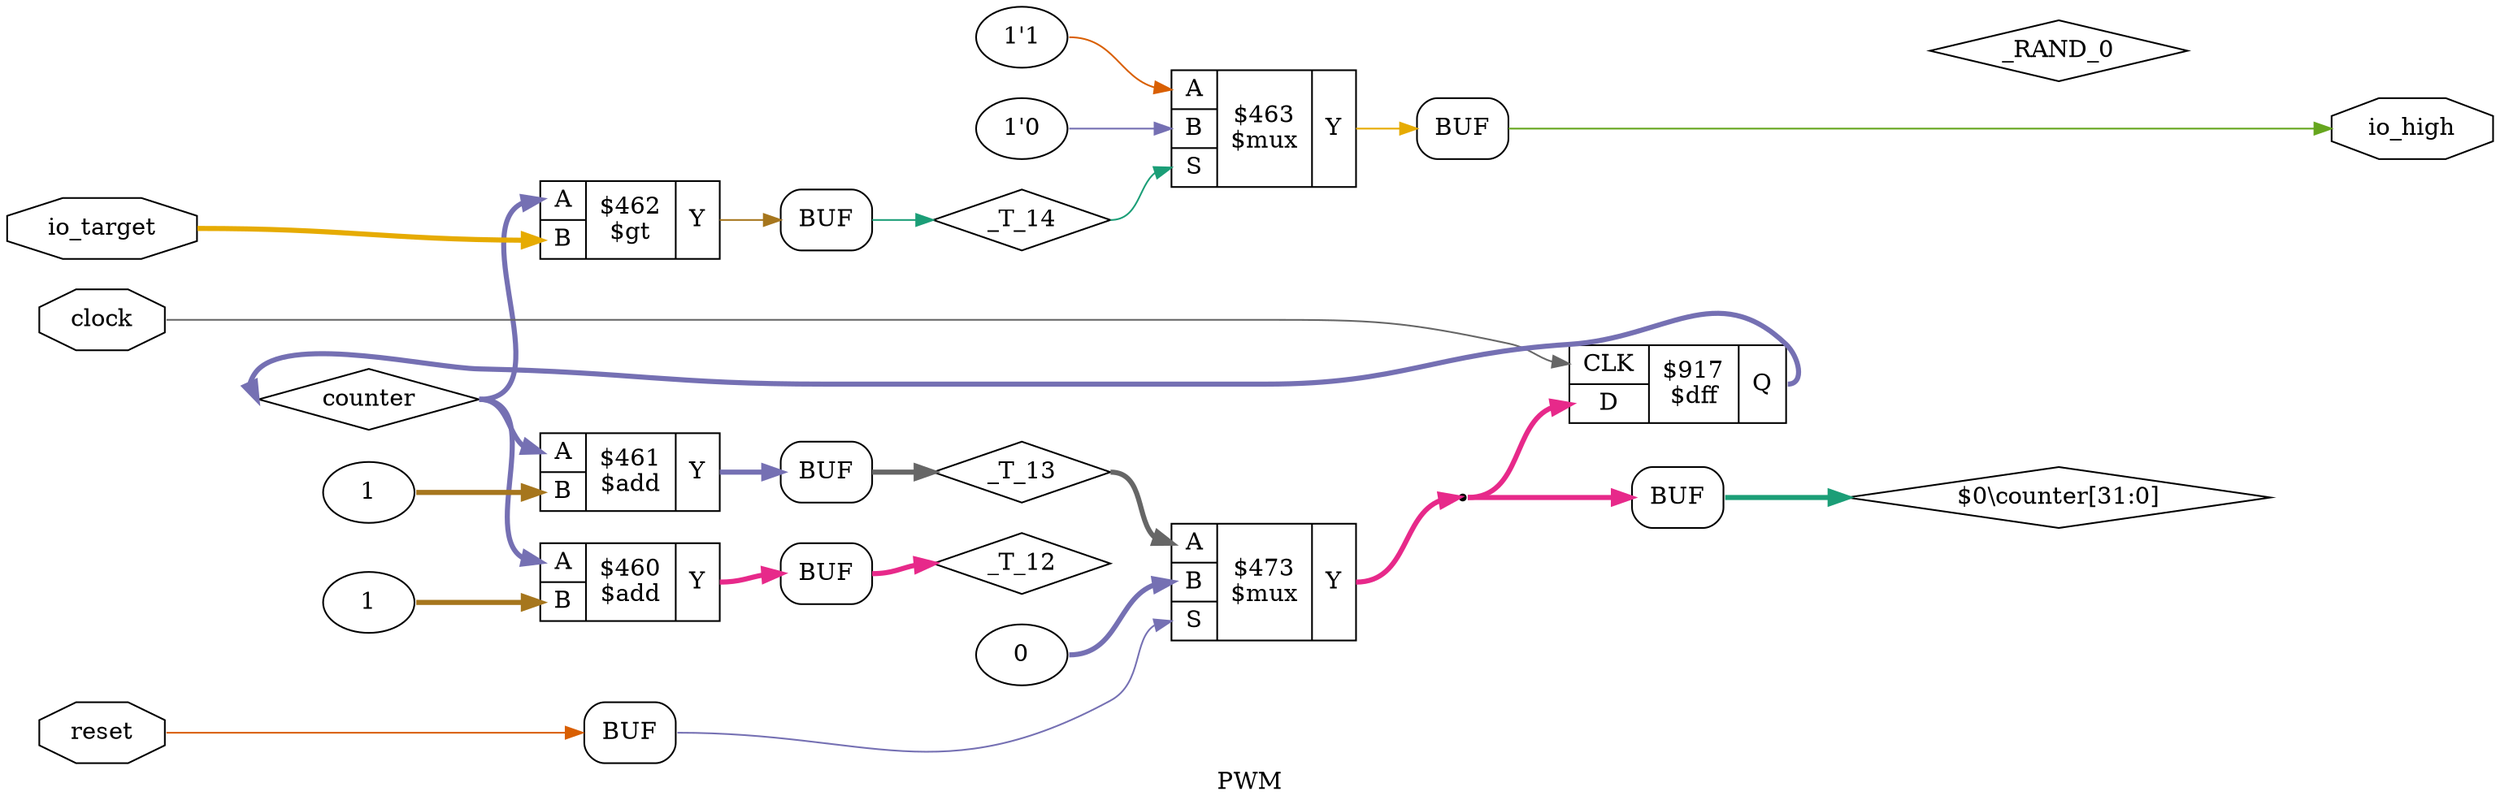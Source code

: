 digraph "PWM" {
label="PWM";
rankdir="LR";
remincross=true;
n8 [ shape=diamond, label="_T_14", color="black", fontcolor="black" ];
n9 [ shape=diamond, label="_T_13", color="black", fontcolor="black" ];
n10 [ shape=diamond, label="_T_12", color="black", fontcolor="black" ];
n11 [ shape=diamond, label="_RAND_0", color="black", fontcolor="black" ];
n12 [ shape=diamond, label="counter", color="black", fontcolor="black" ];
n13 [ shape=octagon, label="io_target", color="black", fontcolor="black" ];
n14 [ shape=octagon, label="io_high", color="black", fontcolor="black" ];
n15 [ shape=octagon, label="reset", color="black", fontcolor="black" ];
n16 [ shape=octagon, label="clock", color="black", fontcolor="black" ];
{ rank="source"; n13; n15; n16;}
{ rank="sink"; n14;}
c20 [ shape=record, label="{{<p17> CLK|<p18> D}|$917\n$dff|{<p19> Q}}" ];
v0 [ label="0" ];
c25 [ shape=record, label="{{<p21> A|<p22> B|<p23> S}|$473\n$mux|{<p24> Y}}" ];
v1 [ label="1'0" ];
v2 [ label="1'1" ];
c26 [ shape=record, label="{{<p21> A|<p22> B|<p23> S}|$463\n$mux|{<p24> Y}}" ];
c27 [ shape=record, label="{{<p21> A|<p22> B}|$462\n$gt|{<p24> Y}}" ];
v3 [ label="1" ];
c28 [ shape=record, label="{{<p21> A|<p22> B}|$461\n$add|{<p24> Y}}" ];
v4 [ label="1" ];
c29 [ shape=record, label="{{<p21> A|<p22> B}|$460\n$add|{<p24> Y}}" ];
x5 [shape=box, style=rounded, label="BUF"];
x6 [shape=box, style=rounded, label="BUF"];
x7 [shape=box, style=rounded, label="BUF"];
x8 [shape=box, style=rounded, label="BUF"];
x9 [shape=box, style=rounded, label="BUF"];
x10 [shape=box, style=rounded, label="BUF"];
n1 [ shape=point ];
c25:p24:e -> n1:w [colorscheme="dark28", color="4", fontcolor="4", style="setlinewidth(3)", label=""];
n1:e -> c20:p18:w [colorscheme="dark28", color="4", fontcolor="4", style="setlinewidth(3)", label=""];
n1:e -> x10:w:w [colorscheme="dark28", color="4", fontcolor="4", style="setlinewidth(3)", label=""];
x5:e:e -> n10:w [colorscheme="dark28", color="4", fontcolor="4", style="setlinewidth(3)", label=""];
c20:p19:e -> n12:w [colorscheme="dark28", color="3", fontcolor="3", style="setlinewidth(3)", label=""];
n12:e -> c27:p21:w [colorscheme="dark28", color="3", fontcolor="3", style="setlinewidth(3)", label=""];
n12:e -> c28:p21:w [colorscheme="dark28", color="3", fontcolor="3", style="setlinewidth(3)", label=""];
n12:e -> c29:p21:w [colorscheme="dark28", color="3", fontcolor="3", style="setlinewidth(3)", label=""];
n13:e -> c27:p22:w [colorscheme="dark28", color="6", fontcolor="6", style="setlinewidth(3)", label=""];
x8:e:e -> n14:w [colorscheme="dark28", color="5", fontcolor="5", label=""];
n15:e -> x9:w:w [colorscheme="dark28", color="2", fontcolor="2", label=""];
n16:e -> c20:p17:w [colorscheme="dark28", color="8", fontcolor="8", label=""];
x9:e:e -> c25:p23:w [colorscheme="dark28", color="3", fontcolor="3", label=""];
n3 [ shape=diamond, label="$0\\counter[31:0]" ];
x10:e:e -> n3:w [colorscheme="dark28", color="1", fontcolor="1", style="setlinewidth(3)", label=""];
c26:p24:e -> x8:w:w [colorscheme="dark28", color="6", fontcolor="6", label=""];
c27:p24:e -> x7:w:w [colorscheme="dark28", color="7", fontcolor="7", label=""];
c28:p24:e -> x6:w:w [colorscheme="dark28", color="3", fontcolor="3", style="setlinewidth(3)", label=""];
c29:p24:e -> x5:w:w [colorscheme="dark28", color="4", fontcolor="4", style="setlinewidth(3)", label=""];
x7:e:e -> n8:w [colorscheme="dark28", color="1", fontcolor="1", label=""];
n8:e -> c26:p23:w [colorscheme="dark28", color="1", fontcolor="1", label=""];
x6:e:e -> n9:w [colorscheme="dark28", color="8", fontcolor="8", style="setlinewidth(3)", label=""];
n9:e -> c25:p21:w [colorscheme="dark28", color="8", fontcolor="8", style="setlinewidth(3)", label=""];
v0:e -> c25:p22:w [colorscheme="dark28", color="3", fontcolor="3", style="setlinewidth(3)", label=""];
v1:e -> c26:p22:w [colorscheme="dark28", color="3", fontcolor="3", label=""];
v2:e -> c26:p21:w [colorscheme="dark28", color="2", fontcolor="2", label=""];
v3:e -> c28:p22:w [colorscheme="dark28", color="7", fontcolor="7", style="setlinewidth(3)", label=""];
v4:e -> c29:p22:w [colorscheme="dark28", color="7", fontcolor="7", style="setlinewidth(3)", label=""];
}
